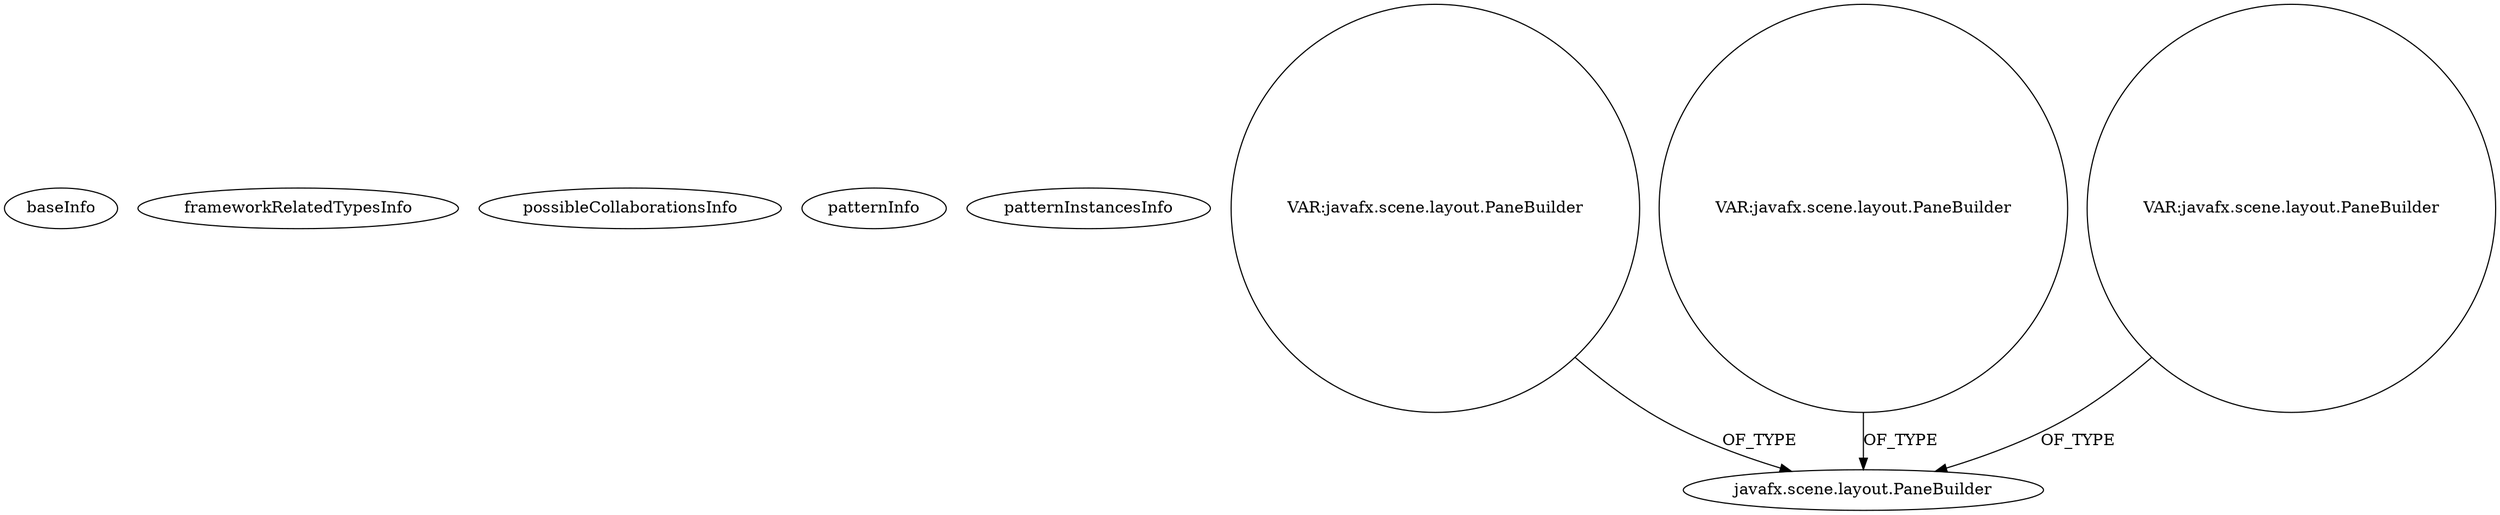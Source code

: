 digraph {
baseInfo[graphId=2822,category="pattern",isAnonymous=false,possibleRelation=false]
frameworkRelatedTypesInfo[]
possibleCollaborationsInfo[]
patternInfo[frequency=2.0,patternRootClient=null]
patternInstancesInfo[0="yorlov-VirtualPointer~/yorlov-VirtualPointer/VirtualPointer-master/src/com/blogspot/captain1653/options/OptionsStage.java~OptionsStage~4889",1="SaiPradeepDandem-javafx2-gradient-builder~/SaiPradeepDandem-javafx2-gradient-builder/javafx2-gradient-builder-master/src/main/java/com/javafx/gradientbuilder/application/LinearSettingsLayout.java~LinearSettingsLayout~1172"]
238[label="javafx.scene.layout.PaneBuilder",vertexType="FRAMEWORK_CLASS_TYPE",isFrameworkType=false]
684[label="VAR:javafx.scene.layout.PaneBuilder",vertexType="VARIABLE_EXPRESION",isFrameworkType=false,shape=circle]
405[label="VAR:javafx.scene.layout.PaneBuilder",vertexType="VARIABLE_EXPRESION",isFrameworkType=false,shape=circle]
492[label="VAR:javafx.scene.layout.PaneBuilder",vertexType="VARIABLE_EXPRESION",isFrameworkType=false,shape=circle]
684->238[label="OF_TYPE"]
405->238[label="OF_TYPE"]
492->238[label="OF_TYPE"]
}
